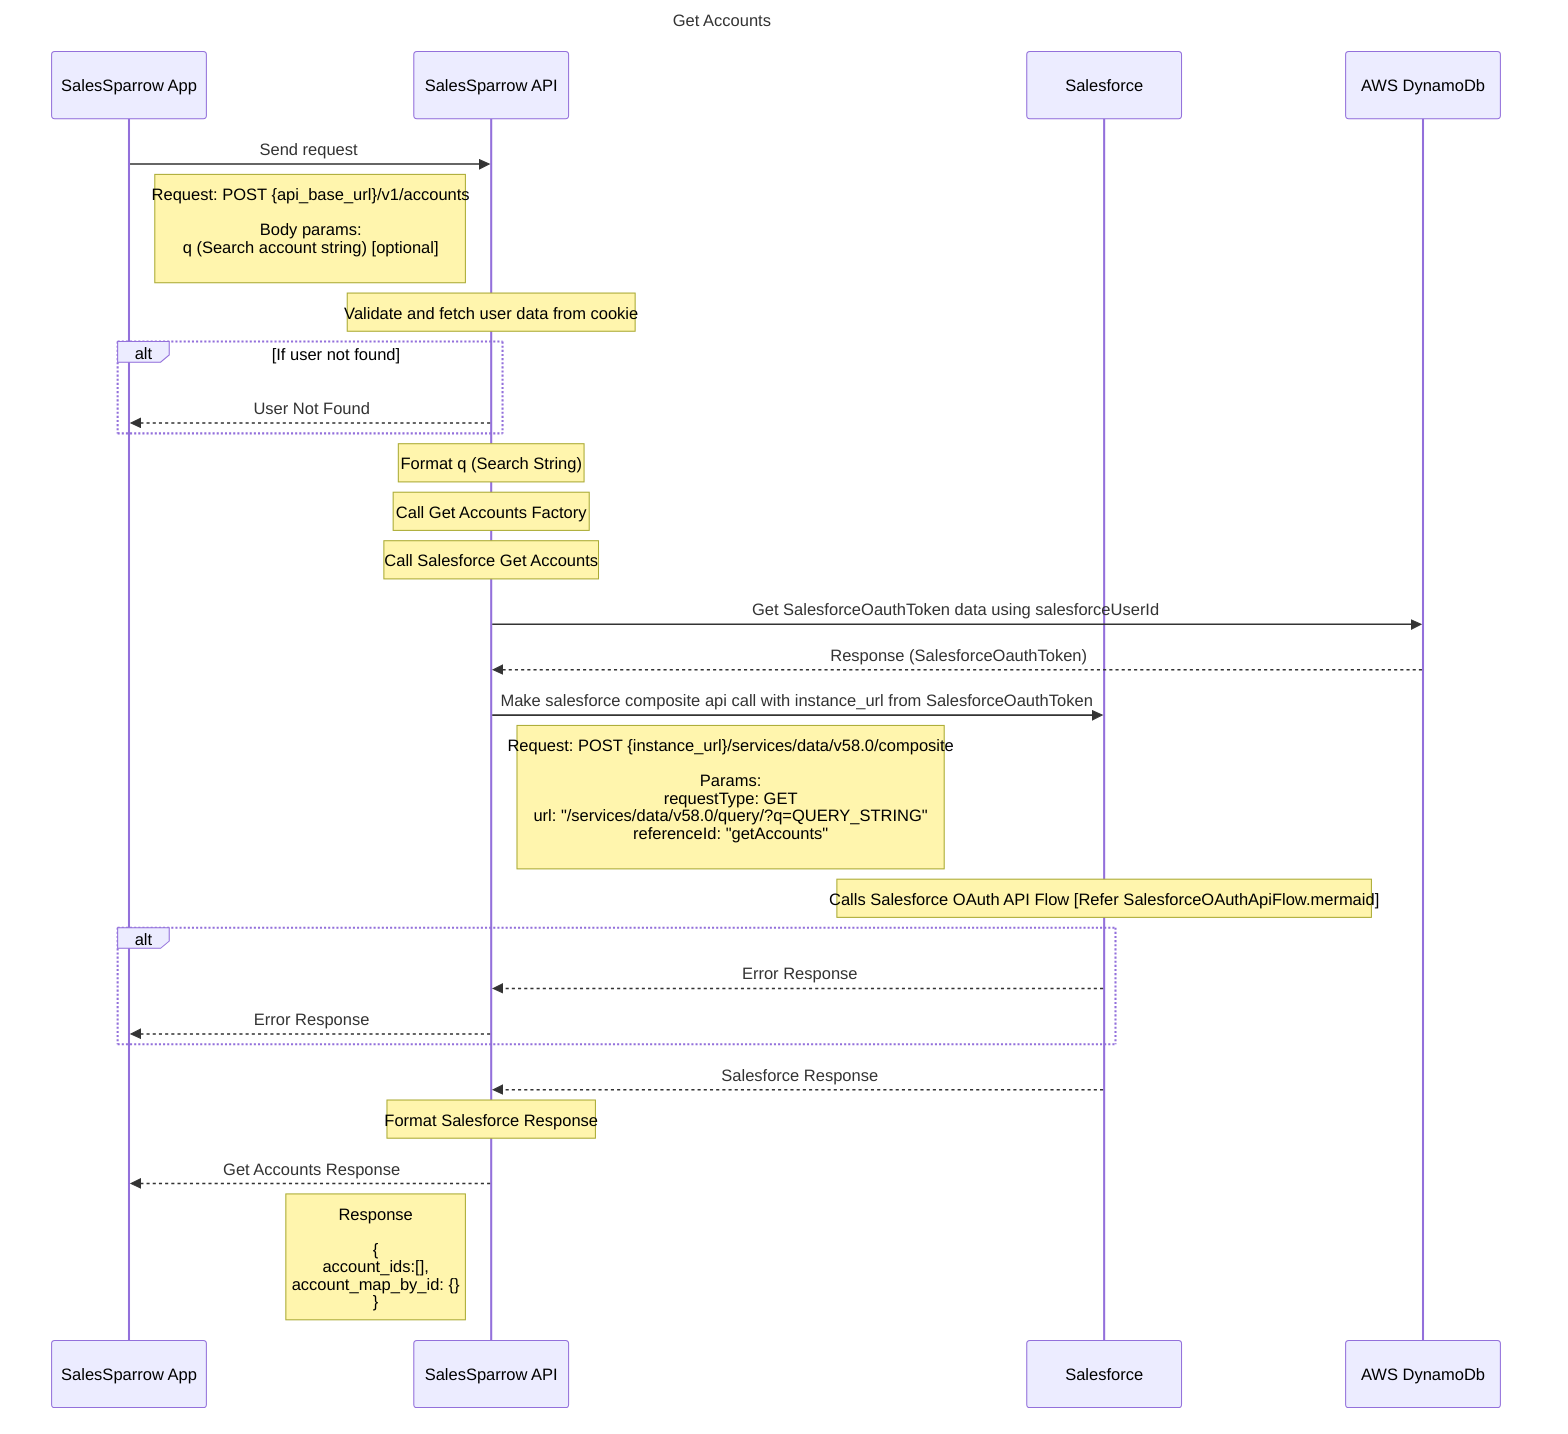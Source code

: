 sequenceDiagram
  title Get Accounts
    participant ui as SalesSparrow App
    participant api as SalesSparrow API
    participant salesforce as Salesforce 
    participant dynamoDb as AWS DynamoDb

    ui->>api:  Send request
    note right of ui: Request: POST {api_base_url}/v1/accounts<br><br>Body params: <br>q (Search account string) [optional] <br>

    note over api: Validate and fetch user data from cookie
    alt If user not found
        api-->>ui: User Not Found
    end

    note over api: Format q (Search String)
    note over api: Call Get Accounts Factory
    note over api: Call Salesforce Get Accounts
    
    api->>dynamoDb: Get SalesforceOauthToken data using salesforceUserId
    dynamoDb-->>api: Response (SalesforceOauthToken)

    api ->> salesforce: Make salesforce composite api call with instance_url from SalesforceOauthToken
    note right of api: Request: POST {instance_url}/services/data/v58.0/composite <br><br>Params: <br> requestType: GET<br> url: "/services/data/v58.0/query/?q=QUERY_STRING"<br>referenceId: "getAccounts"<br>
    note over salesforce: Calls Salesforce OAuth API Flow [Refer SalesforceOAuthApiFlow.mermaid]

    alt
        salesforce-->>api: Error Response
        api -->> ui: Error Response
    end

    salesforce-->>api: Salesforce Response
    note over api:  Format Salesforce Response
    api-->>ui: Get Accounts Response 
    note left of api: Response <br><br> {<br>account_ids:[],<br> account_map_by_id: {}<br>}